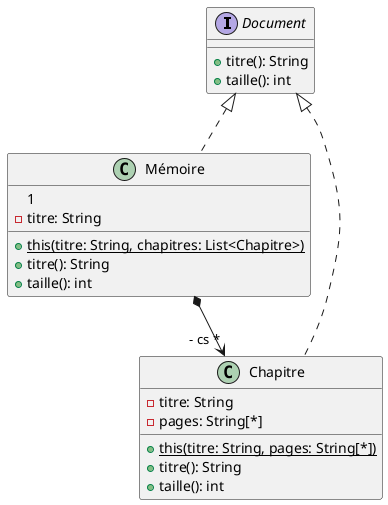 @!include Téléchargements/commons.style
@startuml dc_example
interface Document {
+ titre(): String
+ taille(): int
}
class Mémoire implements Document {
1
- titre: String
+ {static} this(titre: String, chapitres: List<Chapitre>)
+ titre(): String
+ taille(): int
}
class Chapitre implements Document {
- titre: String
- pages: String[*]
+ {static} this(titre: String, pages: String[*])
+ titre(): String
+ taille(): int
}
Mémoire *--> "- cs *" Chapitre
@endum